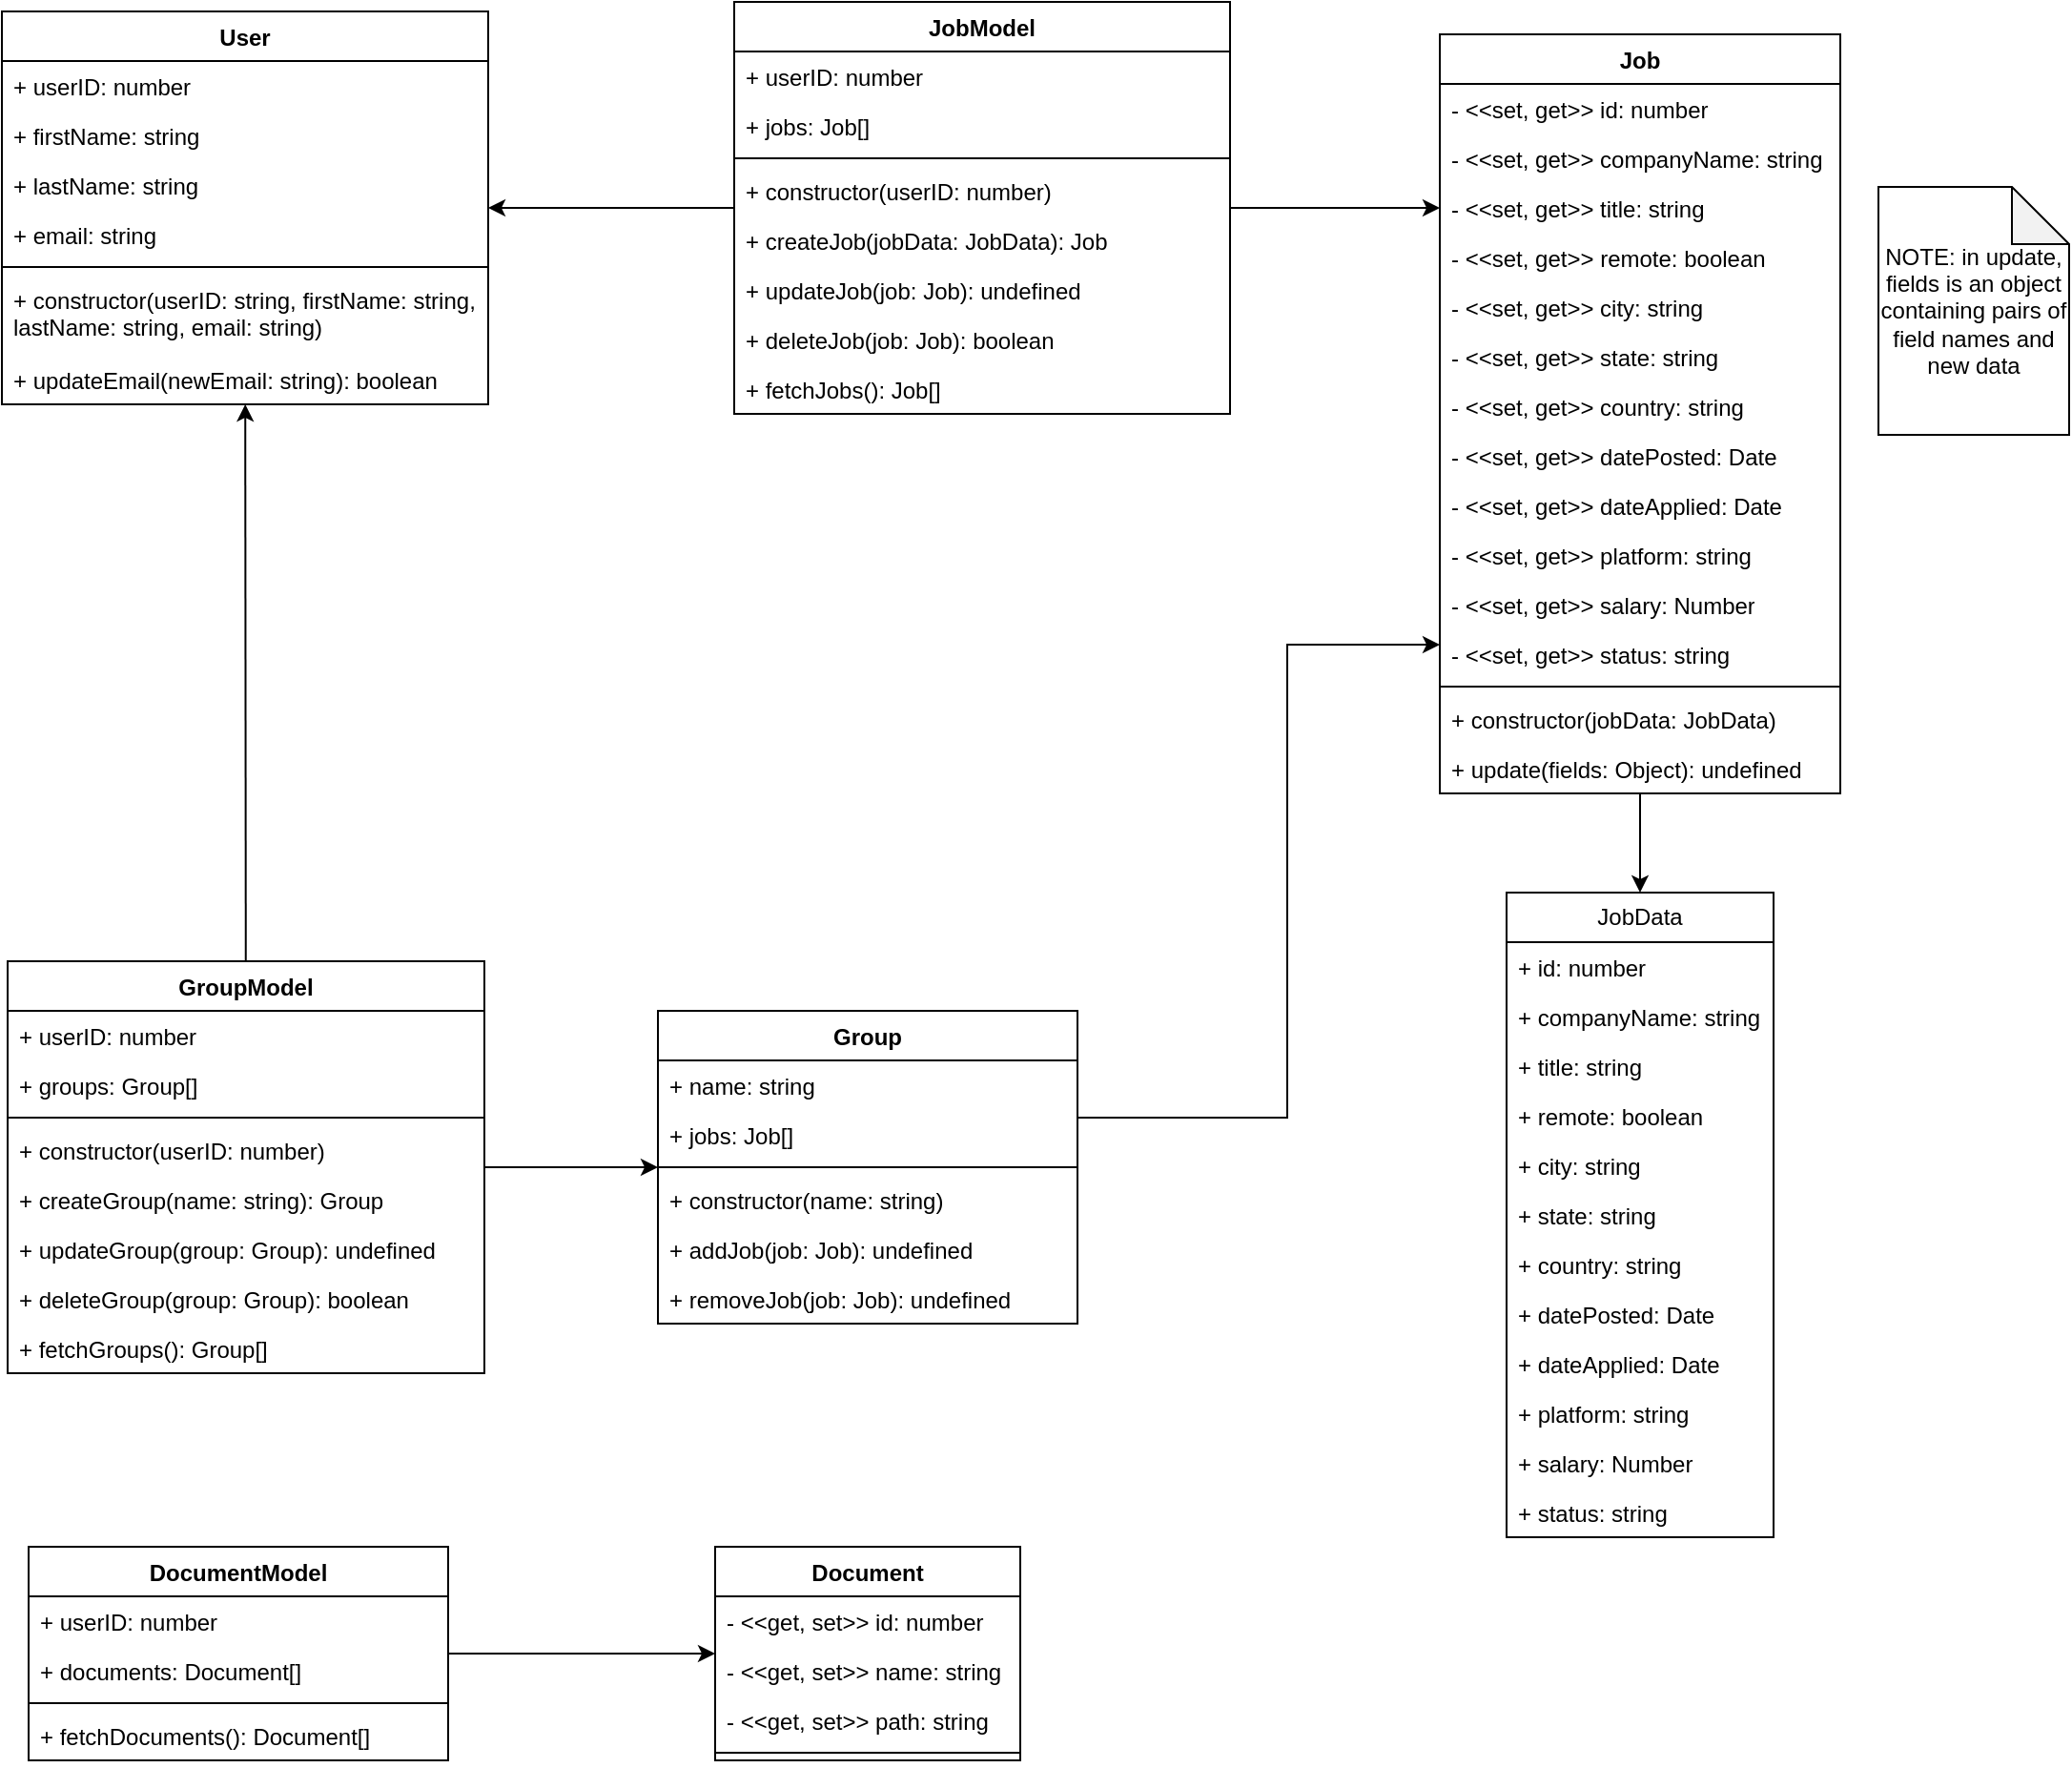 <mxfile version="26.0.11">
  <diagram id="C5RBs43oDa-KdzZeNtuy" name="Data-Model">
    <mxGraphModel grid="1" page="1" gridSize="10" guides="1" tooltips="1" connect="1" arrows="1" fold="1" pageScale="1" pageWidth="827" pageHeight="1169" math="0" shadow="0">
      <root>
        <mxCell id="WIyWlLk6GJQsqaUBKTNV-0" />
        <mxCell id="WIyWlLk6GJQsqaUBKTNV-1" parent="WIyWlLk6GJQsqaUBKTNV-0" />
        <mxCell id="EJF_lOGmCDxaLp--jtPH-0" value="Group" style="swimlane;fontStyle=1;align=center;verticalAlign=top;childLayout=stackLayout;horizontal=1;startSize=26;horizontalStack=0;resizeParent=1;resizeParentMax=0;resizeLast=0;collapsible=1;marginBottom=0;whiteSpace=wrap;html=1;" vertex="1" parent="WIyWlLk6GJQsqaUBKTNV-1">
          <mxGeometry x="644" y="653" width="220" height="164" as="geometry" />
        </mxCell>
        <mxCell id="EJF_lOGmCDxaLp--jtPH-1" value="+ name: string" style="text;strokeColor=none;fillColor=none;align=left;verticalAlign=top;spacingLeft=4;spacingRight=4;overflow=hidden;rotatable=0;points=[[0,0.5],[1,0.5]];portConstraint=eastwest;whiteSpace=wrap;html=1;" vertex="1" parent="EJF_lOGmCDxaLp--jtPH-0">
          <mxGeometry y="26" width="220" height="26" as="geometry" />
        </mxCell>
        <mxCell id="EJF_lOGmCDxaLp--jtPH-40" value="+ jobs: Job[]" style="text;strokeColor=none;fillColor=none;align=left;verticalAlign=top;spacingLeft=4;spacingRight=4;overflow=hidden;rotatable=0;points=[[0,0.5],[1,0.5]];portConstraint=eastwest;whiteSpace=wrap;html=1;" vertex="1" parent="EJF_lOGmCDxaLp--jtPH-0">
          <mxGeometry y="52" width="220" height="26" as="geometry" />
        </mxCell>
        <mxCell id="EJF_lOGmCDxaLp--jtPH-2" value="" style="line;strokeWidth=1;fillColor=none;align=left;verticalAlign=middle;spacingTop=-1;spacingLeft=3;spacingRight=3;rotatable=0;labelPosition=right;points=[];portConstraint=eastwest;strokeColor=inherit;" vertex="1" parent="EJF_lOGmCDxaLp--jtPH-0">
          <mxGeometry y="78" width="220" height="8" as="geometry" />
        </mxCell>
        <mxCell id="EJF_lOGmCDxaLp--jtPH-3" value="+ constructor(name: string)" style="text;strokeColor=none;fillColor=none;align=left;verticalAlign=top;spacingLeft=4;spacingRight=4;overflow=hidden;rotatable=0;points=[[0,0.5],[1,0.5]];portConstraint=eastwest;whiteSpace=wrap;html=1;" vertex="1" parent="EJF_lOGmCDxaLp--jtPH-0">
          <mxGeometry y="86" width="220" height="26" as="geometry" />
        </mxCell>
        <mxCell id="EJF_lOGmCDxaLp--jtPH-75" value="+ addJob(job: Job): undefined" style="text;strokeColor=none;fillColor=none;align=left;verticalAlign=top;spacingLeft=4;spacingRight=4;overflow=hidden;rotatable=0;points=[[0,0.5],[1,0.5]];portConstraint=eastwest;whiteSpace=wrap;html=1;" vertex="1" parent="EJF_lOGmCDxaLp--jtPH-0">
          <mxGeometry y="112" width="220" height="26" as="geometry" />
        </mxCell>
        <mxCell id="EJF_lOGmCDxaLp--jtPH-76" value="+ removeJob(job: Job): undefined" style="text;strokeColor=none;fillColor=none;align=left;verticalAlign=top;spacingLeft=4;spacingRight=4;overflow=hidden;rotatable=0;points=[[0,0.5],[1,0.5]];portConstraint=eastwest;whiteSpace=wrap;html=1;" vertex="1" parent="EJF_lOGmCDxaLp--jtPH-0">
          <mxGeometry y="138" width="220" height="26" as="geometry" />
        </mxCell>
        <mxCell id="EJF_lOGmCDxaLp--jtPH-4" value="Job" style="swimlane;fontStyle=1;align=center;verticalAlign=top;childLayout=stackLayout;horizontal=1;startSize=26;horizontalStack=0;resizeParent=1;resizeParentMax=0;resizeLast=0;collapsible=1;marginBottom=0;whiteSpace=wrap;html=1;" vertex="1" parent="WIyWlLk6GJQsqaUBKTNV-1">
          <mxGeometry x="1054" y="141" width="210" height="398" as="geometry" />
        </mxCell>
        <mxCell id="EJF_lOGmCDxaLp--jtPH-5" value="- &amp;lt;&amp;lt;set, get&amp;gt;&amp;gt; id: number" style="text;strokeColor=none;fillColor=none;align=left;verticalAlign=top;spacingLeft=4;spacingRight=4;overflow=hidden;rotatable=0;points=[[0,0.5],[1,0.5]];portConstraint=eastwest;whiteSpace=wrap;html=1;" vertex="1" parent="EJF_lOGmCDxaLp--jtPH-4">
          <mxGeometry y="26" width="210" height="26" as="geometry" />
        </mxCell>
        <mxCell id="EJF_lOGmCDxaLp--jtPH-10" value="- &amp;lt;&amp;lt;set, get&amp;gt;&amp;gt; companyName: string" style="text;strokeColor=none;fillColor=none;align=left;verticalAlign=top;spacingLeft=4;spacingRight=4;overflow=hidden;rotatable=0;points=[[0,0.5],[1,0.5]];portConstraint=eastwest;whiteSpace=wrap;html=1;" vertex="1" parent="EJF_lOGmCDxaLp--jtPH-4">
          <mxGeometry y="52" width="210" height="26" as="geometry" />
        </mxCell>
        <mxCell id="EJF_lOGmCDxaLp--jtPH-21" value="- &amp;lt;&amp;lt;set, get&amp;gt;&amp;gt;&amp;nbsp;title: string" style="text;strokeColor=none;fillColor=none;align=left;verticalAlign=top;spacingLeft=4;spacingRight=4;overflow=hidden;rotatable=0;points=[[0,0.5],[1,0.5]];portConstraint=eastwest;whiteSpace=wrap;html=1;" vertex="1" parent="EJF_lOGmCDxaLp--jtPH-4">
          <mxGeometry y="78" width="210" height="26" as="geometry" />
        </mxCell>
        <mxCell id="EJF_lOGmCDxaLp--jtPH-11" value="&lt;div&gt;-&amp;nbsp;&lt;span style=&quot;background-color: transparent; color: light-dark(rgb(0, 0, 0), rgb(255, 255, 255));&quot;&gt;&amp;lt;&amp;lt;set, get&amp;gt;&amp;gt;&amp;nbsp;&lt;/span&gt;&lt;span style=&quot;background-color: transparent; color: light-dark(rgb(0, 0, 0), rgb(255, 255, 255));&quot;&gt;remote: boolean&lt;/span&gt;&lt;/div&gt;" style="text;strokeColor=none;fillColor=none;align=left;verticalAlign=top;spacingLeft=4;spacingRight=4;overflow=hidden;rotatable=0;points=[[0,0.5],[1,0.5]];portConstraint=eastwest;whiteSpace=wrap;html=1;" vertex="1" parent="EJF_lOGmCDxaLp--jtPH-4">
          <mxGeometry y="104" width="210" height="26" as="geometry" />
        </mxCell>
        <mxCell id="EJF_lOGmCDxaLp--jtPH-12" value="- &amp;lt;&amp;lt;set, get&amp;gt;&amp;gt; city: string" style="text;strokeColor=none;fillColor=none;align=left;verticalAlign=top;spacingLeft=4;spacingRight=4;overflow=hidden;rotatable=0;points=[[0,0.5],[1,0.5]];portConstraint=eastwest;whiteSpace=wrap;html=1;" vertex="1" parent="EJF_lOGmCDxaLp--jtPH-4">
          <mxGeometry y="130" width="210" height="26" as="geometry" />
        </mxCell>
        <mxCell id="EJF_lOGmCDxaLp--jtPH-14" value="- &amp;lt;&amp;lt;set, get&amp;gt;&amp;gt; state: string" style="text;strokeColor=none;fillColor=none;align=left;verticalAlign=top;spacingLeft=4;spacingRight=4;overflow=hidden;rotatable=0;points=[[0,0.5],[1,0.5]];portConstraint=eastwest;whiteSpace=wrap;html=1;" vertex="1" parent="EJF_lOGmCDxaLp--jtPH-4">
          <mxGeometry y="156" width="210" height="26" as="geometry" />
        </mxCell>
        <mxCell id="EJF_lOGmCDxaLp--jtPH-15" value="- &amp;lt;&amp;lt;set, get&amp;gt;&amp;gt; country: string" style="text;strokeColor=none;fillColor=none;align=left;verticalAlign=top;spacingLeft=4;spacingRight=4;overflow=hidden;rotatable=0;points=[[0,0.5],[1,0.5]];portConstraint=eastwest;whiteSpace=wrap;html=1;" vertex="1" parent="EJF_lOGmCDxaLp--jtPH-4">
          <mxGeometry y="182" width="210" height="26" as="geometry" />
        </mxCell>
        <mxCell id="EJF_lOGmCDxaLp--jtPH-17" value="- &amp;lt;&amp;lt;set, get&amp;gt;&amp;gt; datePosted: Date" style="text;strokeColor=none;fillColor=none;align=left;verticalAlign=top;spacingLeft=4;spacingRight=4;overflow=hidden;rotatable=0;points=[[0,0.5],[1,0.5]];portConstraint=eastwest;whiteSpace=wrap;html=1;" vertex="1" parent="EJF_lOGmCDxaLp--jtPH-4">
          <mxGeometry y="208" width="210" height="26" as="geometry" />
        </mxCell>
        <mxCell id="EJF_lOGmCDxaLp--jtPH-18" value="- &amp;lt;&amp;lt;set, get&amp;gt;&amp;gt; dateApplied: Date" style="text;strokeColor=none;fillColor=none;align=left;verticalAlign=top;spacingLeft=4;spacingRight=4;overflow=hidden;rotatable=0;points=[[0,0.5],[1,0.5]];portConstraint=eastwest;whiteSpace=wrap;html=1;" vertex="1" parent="EJF_lOGmCDxaLp--jtPH-4">
          <mxGeometry y="234" width="210" height="26" as="geometry" />
        </mxCell>
        <mxCell id="EJF_lOGmCDxaLp--jtPH-19" value="- &amp;lt;&amp;lt;set, get&amp;gt;&amp;gt; platform: string" style="text;strokeColor=none;fillColor=none;align=left;verticalAlign=top;spacingLeft=4;spacingRight=4;overflow=hidden;rotatable=0;points=[[0,0.5],[1,0.5]];portConstraint=eastwest;whiteSpace=wrap;html=1;" vertex="1" parent="EJF_lOGmCDxaLp--jtPH-4">
          <mxGeometry y="260" width="210" height="26" as="geometry" />
        </mxCell>
        <mxCell id="EJF_lOGmCDxaLp--jtPH-20" value="- &amp;lt;&amp;lt;set, get&amp;gt;&amp;gt; salary: Number" style="text;strokeColor=none;fillColor=none;align=left;verticalAlign=top;spacingLeft=4;spacingRight=4;overflow=hidden;rotatable=0;points=[[0,0.5],[1,0.5]];portConstraint=eastwest;whiteSpace=wrap;html=1;" vertex="1" parent="EJF_lOGmCDxaLp--jtPH-4">
          <mxGeometry y="286" width="210" height="26" as="geometry" />
        </mxCell>
        <mxCell id="EJF_lOGmCDxaLp--jtPH-22" value="- &amp;lt;&amp;lt;set, get&amp;gt;&amp;gt; status: string" style="text;strokeColor=none;fillColor=none;align=left;verticalAlign=top;spacingLeft=4;spacingRight=4;overflow=hidden;rotatable=0;points=[[0,0.5],[1,0.5]];portConstraint=eastwest;whiteSpace=wrap;html=1;" vertex="1" parent="EJF_lOGmCDxaLp--jtPH-4">
          <mxGeometry y="312" width="210" height="26" as="geometry" />
        </mxCell>
        <mxCell id="EJF_lOGmCDxaLp--jtPH-6" value="" style="line;strokeWidth=1;fillColor=none;align=left;verticalAlign=middle;spacingTop=-1;spacingLeft=3;spacingRight=3;rotatable=0;labelPosition=right;points=[];portConstraint=eastwest;strokeColor=inherit;" vertex="1" parent="EJF_lOGmCDxaLp--jtPH-4">
          <mxGeometry y="338" width="210" height="8" as="geometry" />
        </mxCell>
        <mxCell id="EJF_lOGmCDxaLp--jtPH-7" value="+ constructor(jobData: JobData)" style="text;strokeColor=none;fillColor=none;align=left;verticalAlign=top;spacingLeft=4;spacingRight=4;overflow=hidden;rotatable=0;points=[[0,0.5],[1,0.5]];portConstraint=eastwest;whiteSpace=wrap;html=1;" vertex="1" parent="EJF_lOGmCDxaLp--jtPH-4">
          <mxGeometry y="346" width="210" height="26" as="geometry" />
        </mxCell>
        <mxCell id="EJF_lOGmCDxaLp--jtPH-48" value="+ update(fields: Object): undefined" style="text;strokeColor=none;fillColor=none;align=left;verticalAlign=top;spacingLeft=4;spacingRight=4;overflow=hidden;rotatable=0;points=[[0,0.5],[1,0.5]];portConstraint=eastwest;whiteSpace=wrap;html=1;" vertex="1" parent="EJF_lOGmCDxaLp--jtPH-4">
          <mxGeometry y="372" width="210" height="26" as="geometry" />
        </mxCell>
        <mxCell id="EJF_lOGmCDxaLp--jtPH-24" value="JobData" style="swimlane;fontStyle=0;childLayout=stackLayout;horizontal=1;startSize=26;fillColor=none;horizontalStack=0;resizeParent=1;resizeParentMax=0;resizeLast=0;collapsible=1;marginBottom=0;whiteSpace=wrap;html=1;" vertex="1" parent="WIyWlLk6GJQsqaUBKTNV-1">
          <mxGeometry x="1089" y="591" width="140" height="338" as="geometry" />
        </mxCell>
        <mxCell id="EJF_lOGmCDxaLp--jtPH-26" value="+ id: number" style="text;strokeColor=none;fillColor=none;align=left;verticalAlign=top;spacingLeft=4;spacingRight=4;overflow=hidden;rotatable=0;points=[[0,0.5],[1,0.5]];portConstraint=eastwest;whiteSpace=wrap;html=1;" vertex="1" parent="EJF_lOGmCDxaLp--jtPH-24">
          <mxGeometry y="26" width="140" height="26" as="geometry" />
        </mxCell>
        <mxCell id="EJF_lOGmCDxaLp--jtPH-27" value="+ companyName: string" style="text;strokeColor=none;fillColor=none;align=left;verticalAlign=top;spacingLeft=4;spacingRight=4;overflow=hidden;rotatable=0;points=[[0,0.5],[1,0.5]];portConstraint=eastwest;whiteSpace=wrap;html=1;" vertex="1" parent="EJF_lOGmCDxaLp--jtPH-24">
          <mxGeometry y="52" width="140" height="26" as="geometry" />
        </mxCell>
        <mxCell id="EJF_lOGmCDxaLp--jtPH-28" value="+ title: string" style="text;strokeColor=none;fillColor=none;align=left;verticalAlign=top;spacingLeft=4;spacingRight=4;overflow=hidden;rotatable=0;points=[[0,0.5],[1,0.5]];portConstraint=eastwest;whiteSpace=wrap;html=1;" vertex="1" parent="EJF_lOGmCDxaLp--jtPH-24">
          <mxGeometry y="78" width="140" height="26" as="geometry" />
        </mxCell>
        <mxCell id="EJF_lOGmCDxaLp--jtPH-29" value="+ remote: boolean" style="text;strokeColor=none;fillColor=none;align=left;verticalAlign=top;spacingLeft=4;spacingRight=4;overflow=hidden;rotatable=0;points=[[0,0.5],[1,0.5]];portConstraint=eastwest;whiteSpace=wrap;html=1;" vertex="1" parent="EJF_lOGmCDxaLp--jtPH-24">
          <mxGeometry y="104" width="140" height="26" as="geometry" />
        </mxCell>
        <mxCell id="EJF_lOGmCDxaLp--jtPH-30" value="+ city: string" style="text;strokeColor=none;fillColor=none;align=left;verticalAlign=top;spacingLeft=4;spacingRight=4;overflow=hidden;rotatable=0;points=[[0,0.5],[1,0.5]];portConstraint=eastwest;whiteSpace=wrap;html=1;" vertex="1" parent="EJF_lOGmCDxaLp--jtPH-24">
          <mxGeometry y="130" width="140" height="26" as="geometry" />
        </mxCell>
        <mxCell id="EJF_lOGmCDxaLp--jtPH-31" value="+ state: string" style="text;strokeColor=none;fillColor=none;align=left;verticalAlign=top;spacingLeft=4;spacingRight=4;overflow=hidden;rotatable=0;points=[[0,0.5],[1,0.5]];portConstraint=eastwest;whiteSpace=wrap;html=1;" vertex="1" parent="EJF_lOGmCDxaLp--jtPH-24">
          <mxGeometry y="156" width="140" height="26" as="geometry" />
        </mxCell>
        <mxCell id="EJF_lOGmCDxaLp--jtPH-32" value="+ country: string" style="text;strokeColor=none;fillColor=none;align=left;verticalAlign=top;spacingLeft=4;spacingRight=4;overflow=hidden;rotatable=0;points=[[0,0.5],[1,0.5]];portConstraint=eastwest;whiteSpace=wrap;html=1;" vertex="1" parent="EJF_lOGmCDxaLp--jtPH-24">
          <mxGeometry y="182" width="140" height="26" as="geometry" />
        </mxCell>
        <mxCell id="EJF_lOGmCDxaLp--jtPH-33" value="+ datePosted: Date" style="text;strokeColor=none;fillColor=none;align=left;verticalAlign=top;spacingLeft=4;spacingRight=4;overflow=hidden;rotatable=0;points=[[0,0.5],[1,0.5]];portConstraint=eastwest;whiteSpace=wrap;html=1;" vertex="1" parent="EJF_lOGmCDxaLp--jtPH-24">
          <mxGeometry y="208" width="140" height="26" as="geometry" />
        </mxCell>
        <mxCell id="EJF_lOGmCDxaLp--jtPH-34" value="+ dateApplied: Date" style="text;strokeColor=none;fillColor=none;align=left;verticalAlign=top;spacingLeft=4;spacingRight=4;overflow=hidden;rotatable=0;points=[[0,0.5],[1,0.5]];portConstraint=eastwest;whiteSpace=wrap;html=1;" vertex="1" parent="EJF_lOGmCDxaLp--jtPH-24">
          <mxGeometry y="234" width="140" height="26" as="geometry" />
        </mxCell>
        <mxCell id="EJF_lOGmCDxaLp--jtPH-35" value="+ platform: string" style="text;strokeColor=none;fillColor=none;align=left;verticalAlign=top;spacingLeft=4;spacingRight=4;overflow=hidden;rotatable=0;points=[[0,0.5],[1,0.5]];portConstraint=eastwest;whiteSpace=wrap;html=1;" vertex="1" parent="EJF_lOGmCDxaLp--jtPH-24">
          <mxGeometry y="260" width="140" height="26" as="geometry" />
        </mxCell>
        <mxCell id="EJF_lOGmCDxaLp--jtPH-36" value="+ salary: Number" style="text;strokeColor=none;fillColor=none;align=left;verticalAlign=top;spacingLeft=4;spacingRight=4;overflow=hidden;rotatable=0;points=[[0,0.5],[1,0.5]];portConstraint=eastwest;whiteSpace=wrap;html=1;" vertex="1" parent="EJF_lOGmCDxaLp--jtPH-24">
          <mxGeometry y="286" width="140" height="26" as="geometry" />
        </mxCell>
        <mxCell id="EJF_lOGmCDxaLp--jtPH-37" value="+ status: string" style="text;strokeColor=none;fillColor=none;align=left;verticalAlign=top;spacingLeft=4;spacingRight=4;overflow=hidden;rotatable=0;points=[[0,0.5],[1,0.5]];portConstraint=eastwest;whiteSpace=wrap;html=1;" vertex="1" parent="EJF_lOGmCDxaLp--jtPH-24">
          <mxGeometry y="312" width="140" height="26" as="geometry" />
        </mxCell>
        <mxCell id="EJF_lOGmCDxaLp--jtPH-39" value="" style="endArrow=classic;html=1;rounded=0;" edge="1" parent="WIyWlLk6GJQsqaUBKTNV-1" source="EJF_lOGmCDxaLp--jtPH-4" target="EJF_lOGmCDxaLp--jtPH-24">
          <mxGeometry width="50" height="50" relative="1" as="geometry">
            <mxPoint x="1004" y="431" as="sourcePoint" />
            <mxPoint x="1054" y="381" as="targetPoint" />
          </mxGeometry>
        </mxCell>
        <mxCell id="EJF_lOGmCDxaLp--jtPH-42" value="JobModel" style="swimlane;fontStyle=1;align=center;verticalAlign=top;childLayout=stackLayout;horizontal=1;startSize=26;horizontalStack=0;resizeParent=1;resizeParentMax=0;resizeLast=0;collapsible=1;marginBottom=0;whiteSpace=wrap;html=1;" vertex="1" parent="WIyWlLk6GJQsqaUBKTNV-1">
          <mxGeometry x="684" y="124" width="260" height="216" as="geometry" />
        </mxCell>
        <mxCell id="EJF_lOGmCDxaLp--jtPH-56" value="+ userID: number" style="text;strokeColor=none;fillColor=none;align=left;verticalAlign=top;spacingLeft=4;spacingRight=4;overflow=hidden;rotatable=0;points=[[0,0.5],[1,0.5]];portConstraint=eastwest;whiteSpace=wrap;html=1;" vertex="1" parent="EJF_lOGmCDxaLp--jtPH-42">
          <mxGeometry y="26" width="260" height="26" as="geometry" />
        </mxCell>
        <mxCell id="EJF_lOGmCDxaLp--jtPH-43" value="+ jobs: Job[]" style="text;strokeColor=none;fillColor=none;align=left;verticalAlign=top;spacingLeft=4;spacingRight=4;overflow=hidden;rotatable=0;points=[[0,0.5],[1,0.5]];portConstraint=eastwest;whiteSpace=wrap;html=1;" vertex="1" parent="EJF_lOGmCDxaLp--jtPH-42">
          <mxGeometry y="52" width="260" height="26" as="geometry" />
        </mxCell>
        <mxCell id="EJF_lOGmCDxaLp--jtPH-44" value="" style="line;strokeWidth=1;fillColor=none;align=left;verticalAlign=middle;spacingTop=-1;spacingLeft=3;spacingRight=3;rotatable=0;labelPosition=right;points=[];portConstraint=eastwest;strokeColor=inherit;" vertex="1" parent="EJF_lOGmCDxaLp--jtPH-42">
          <mxGeometry y="78" width="260" height="8" as="geometry" />
        </mxCell>
        <mxCell id="EJF_lOGmCDxaLp--jtPH-57" value="+ constructor(userID: number)" style="text;strokeColor=none;fillColor=none;align=left;verticalAlign=top;spacingLeft=4;spacingRight=4;overflow=hidden;rotatable=0;points=[[0,0.5],[1,0.5]];portConstraint=eastwest;whiteSpace=wrap;html=1;" vertex="1" parent="EJF_lOGmCDxaLp--jtPH-42">
          <mxGeometry y="86" width="260" height="26" as="geometry" />
        </mxCell>
        <mxCell id="EJF_lOGmCDxaLp--jtPH-45" value="+ createJob(jobData: JobData): Job" style="text;strokeColor=none;fillColor=none;align=left;verticalAlign=top;spacingLeft=4;spacingRight=4;overflow=hidden;rotatable=0;points=[[0,0.5],[1,0.5]];portConstraint=eastwest;whiteSpace=wrap;html=1;" vertex="1" parent="EJF_lOGmCDxaLp--jtPH-42">
          <mxGeometry y="112" width="260" height="26" as="geometry" />
        </mxCell>
        <mxCell id="EJF_lOGmCDxaLp--jtPH-47" value="+ updateJob(job: Job): undefined" style="text;strokeColor=none;fillColor=none;align=left;verticalAlign=top;spacingLeft=4;spacingRight=4;overflow=hidden;rotatable=0;points=[[0,0.5],[1,0.5]];portConstraint=eastwest;whiteSpace=wrap;html=1;" vertex="1" parent="EJF_lOGmCDxaLp--jtPH-42">
          <mxGeometry y="138" width="260" height="26" as="geometry" />
        </mxCell>
        <mxCell id="EJF_lOGmCDxaLp--jtPH-51" value="+ deleteJob(job: Job): boolean" style="text;strokeColor=none;fillColor=none;align=left;verticalAlign=top;spacingLeft=4;spacingRight=4;overflow=hidden;rotatable=0;points=[[0,0.5],[1,0.5]];portConstraint=eastwest;whiteSpace=wrap;html=1;" vertex="1" parent="EJF_lOGmCDxaLp--jtPH-42">
          <mxGeometry y="164" width="260" height="26" as="geometry" />
        </mxCell>
        <mxCell id="EJF_lOGmCDxaLp--jtPH-46" value="+ fetchJobs(): Job[]" style="text;strokeColor=none;fillColor=none;align=left;verticalAlign=top;spacingLeft=4;spacingRight=4;overflow=hidden;rotatable=0;points=[[0,0.5],[1,0.5]];portConstraint=eastwest;whiteSpace=wrap;html=1;" vertex="1" parent="EJF_lOGmCDxaLp--jtPH-42">
          <mxGeometry y="190" width="260" height="26" as="geometry" />
        </mxCell>
        <mxCell id="EJF_lOGmCDxaLp--jtPH-49" value="NOTE: in update, fields is an object containing pairs of field names and new data" style="shape=note;whiteSpace=wrap;html=1;backgroundOutline=1;darkOpacity=0.05;" vertex="1" parent="WIyWlLk6GJQsqaUBKTNV-1">
          <mxGeometry x="1284" y="221" width="100" height="130" as="geometry" />
        </mxCell>
        <mxCell id="EJF_lOGmCDxaLp--jtPH-52" value="GroupModel" style="swimlane;fontStyle=1;align=center;verticalAlign=top;childLayout=stackLayout;horizontal=1;startSize=26;horizontalStack=0;resizeParent=1;resizeParentMax=0;resizeLast=0;collapsible=1;marginBottom=0;whiteSpace=wrap;html=1;" vertex="1" parent="WIyWlLk6GJQsqaUBKTNV-1">
          <mxGeometry x="303" y="627" width="250" height="216" as="geometry" />
        </mxCell>
        <mxCell id="EJF_lOGmCDxaLp--jtPH-60" value="+ userID: number" style="text;strokeColor=none;fillColor=none;align=left;verticalAlign=top;spacingLeft=4;spacingRight=4;overflow=hidden;rotatable=0;points=[[0,0.5],[1,0.5]];portConstraint=eastwest;whiteSpace=wrap;html=1;" vertex="1" parent="EJF_lOGmCDxaLp--jtPH-52">
          <mxGeometry y="26" width="250" height="26" as="geometry" />
        </mxCell>
        <mxCell id="EJF_lOGmCDxaLp--jtPH-53" value="+ groups: Group[]" style="text;strokeColor=none;fillColor=none;align=left;verticalAlign=top;spacingLeft=4;spacingRight=4;overflow=hidden;rotatable=0;points=[[0,0.5],[1,0.5]];portConstraint=eastwest;whiteSpace=wrap;html=1;" vertex="1" parent="EJF_lOGmCDxaLp--jtPH-52">
          <mxGeometry y="52" width="250" height="26" as="geometry" />
        </mxCell>
        <mxCell id="EJF_lOGmCDxaLp--jtPH-54" value="" style="line;strokeWidth=1;fillColor=none;align=left;verticalAlign=middle;spacingTop=-1;spacingLeft=3;spacingRight=3;rotatable=0;labelPosition=right;points=[];portConstraint=eastwest;strokeColor=inherit;" vertex="1" parent="EJF_lOGmCDxaLp--jtPH-52">
          <mxGeometry y="78" width="250" height="8" as="geometry" />
        </mxCell>
        <mxCell id="EJF_lOGmCDxaLp--jtPH-55" value="+ constructor(userID: number)" style="text;strokeColor=none;fillColor=none;align=left;verticalAlign=top;spacingLeft=4;spacingRight=4;overflow=hidden;rotatable=0;points=[[0,0.5],[1,0.5]];portConstraint=eastwest;whiteSpace=wrap;html=1;" vertex="1" parent="EJF_lOGmCDxaLp--jtPH-52">
          <mxGeometry y="86" width="250" height="26" as="geometry" />
        </mxCell>
        <mxCell id="EJF_lOGmCDxaLp--jtPH-61" value="+ createGroup(name: string): Group" style="text;strokeColor=none;fillColor=none;align=left;verticalAlign=top;spacingLeft=4;spacingRight=4;overflow=hidden;rotatable=0;points=[[0,0.5],[1,0.5]];portConstraint=eastwest;whiteSpace=wrap;html=1;" vertex="1" parent="EJF_lOGmCDxaLp--jtPH-52">
          <mxGeometry y="112" width="250" height="26" as="geometry" />
        </mxCell>
        <mxCell id="EJF_lOGmCDxaLp--jtPH-62" value="+ updateGroup(group: Group): undefined" style="text;strokeColor=none;fillColor=none;align=left;verticalAlign=top;spacingLeft=4;spacingRight=4;overflow=hidden;rotatable=0;points=[[0,0.5],[1,0.5]];portConstraint=eastwest;whiteSpace=wrap;html=1;" vertex="1" parent="EJF_lOGmCDxaLp--jtPH-52">
          <mxGeometry y="138" width="250" height="26" as="geometry" />
        </mxCell>
        <mxCell id="EJF_lOGmCDxaLp--jtPH-63" value="+ deleteGroup(group: Group): boolean" style="text;strokeColor=none;fillColor=none;align=left;verticalAlign=top;spacingLeft=4;spacingRight=4;overflow=hidden;rotatable=0;points=[[0,0.5],[1,0.5]];portConstraint=eastwest;whiteSpace=wrap;html=1;" vertex="1" parent="EJF_lOGmCDxaLp--jtPH-52">
          <mxGeometry y="164" width="250" height="26" as="geometry" />
        </mxCell>
        <mxCell id="EJF_lOGmCDxaLp--jtPH-64" value="+ fetchGroups(): Group[]" style="text;strokeColor=none;fillColor=none;align=left;verticalAlign=top;spacingLeft=4;spacingRight=4;overflow=hidden;rotatable=0;points=[[0,0.5],[1,0.5]];portConstraint=eastwest;whiteSpace=wrap;html=1;" vertex="1" parent="EJF_lOGmCDxaLp--jtPH-52">
          <mxGeometry y="190" width="250" height="26" as="geometry" />
        </mxCell>
        <mxCell id="EJF_lOGmCDxaLp--jtPH-58" value="" style="endArrow=classic;html=1;rounded=0;entryX=0;entryY=0.5;entryDx=0;entryDy=0;" edge="1" parent="WIyWlLk6GJQsqaUBKTNV-1" source="EJF_lOGmCDxaLp--jtPH-42" target="EJF_lOGmCDxaLp--jtPH-21">
          <mxGeometry width="50" height="50" relative="1" as="geometry">
            <mxPoint x="1004" y="581" as="sourcePoint" />
            <mxPoint x="1054" y="531" as="targetPoint" />
          </mxGeometry>
        </mxCell>
        <mxCell id="EJF_lOGmCDxaLp--jtPH-65" value="" style="endArrow=classic;html=1;rounded=0;" edge="1" parent="WIyWlLk6GJQsqaUBKTNV-1" source="EJF_lOGmCDxaLp--jtPH-52" target="EJF_lOGmCDxaLp--jtPH-0">
          <mxGeometry width="50" height="50" relative="1" as="geometry">
            <mxPoint x="1004" y="581" as="sourcePoint" />
            <mxPoint x="1054" y="531" as="targetPoint" />
          </mxGeometry>
        </mxCell>
        <mxCell id="EJF_lOGmCDxaLp--jtPH-66" value="" style="endArrow=classic;html=1;rounded=0;edgeStyle=orthogonalEdgeStyle;" edge="1" parent="WIyWlLk6GJQsqaUBKTNV-1" source="EJF_lOGmCDxaLp--jtPH-0" target="EJF_lOGmCDxaLp--jtPH-4">
          <mxGeometry width="50" height="50" relative="1" as="geometry">
            <mxPoint x="1004" y="581" as="sourcePoint" />
            <mxPoint x="1054" y="531" as="targetPoint" />
            <Array as="points">
              <mxPoint x="974" y="709" />
              <mxPoint x="974" y="461" />
            </Array>
          </mxGeometry>
        </mxCell>
        <mxCell id="EJF_lOGmCDxaLp--jtPH-67" value="User" style="swimlane;fontStyle=1;align=center;verticalAlign=top;childLayout=stackLayout;horizontal=1;startSize=26;horizontalStack=0;resizeParent=1;resizeParentMax=0;resizeLast=0;collapsible=1;marginBottom=0;whiteSpace=wrap;html=1;" vertex="1" parent="WIyWlLk6GJQsqaUBKTNV-1">
          <mxGeometry x="300" y="129" width="255" height="206" as="geometry" />
        </mxCell>
        <mxCell id="EJF_lOGmCDxaLp--jtPH-68" value="+ userID: number" style="text;strokeColor=none;fillColor=none;align=left;verticalAlign=top;spacingLeft=4;spacingRight=4;overflow=hidden;rotatable=0;points=[[0,0.5],[1,0.5]];portConstraint=eastwest;whiteSpace=wrap;html=1;" vertex="1" parent="EJF_lOGmCDxaLp--jtPH-67">
          <mxGeometry y="26" width="255" height="26" as="geometry" />
        </mxCell>
        <mxCell id="EJF_lOGmCDxaLp--jtPH-71" value="+ firstName: string" style="text;strokeColor=none;fillColor=none;align=left;verticalAlign=top;spacingLeft=4;spacingRight=4;overflow=hidden;rotatable=0;points=[[0,0.5],[1,0.5]];portConstraint=eastwest;whiteSpace=wrap;html=1;" vertex="1" parent="EJF_lOGmCDxaLp--jtPH-67">
          <mxGeometry y="52" width="255" height="26" as="geometry" />
        </mxCell>
        <mxCell id="EJF_lOGmCDxaLp--jtPH-72" value="+ lastName: string" style="text;strokeColor=none;fillColor=none;align=left;verticalAlign=top;spacingLeft=4;spacingRight=4;overflow=hidden;rotatable=0;points=[[0,0.5],[1,0.5]];portConstraint=eastwest;whiteSpace=wrap;html=1;" vertex="1" parent="EJF_lOGmCDxaLp--jtPH-67">
          <mxGeometry y="78" width="255" height="26" as="geometry" />
        </mxCell>
        <mxCell id="EJF_lOGmCDxaLp--jtPH-73" value="+ email: string" style="text;strokeColor=none;fillColor=none;align=left;verticalAlign=top;spacingLeft=4;spacingRight=4;overflow=hidden;rotatable=0;points=[[0,0.5],[1,0.5]];portConstraint=eastwest;whiteSpace=wrap;html=1;" vertex="1" parent="EJF_lOGmCDxaLp--jtPH-67">
          <mxGeometry y="104" width="255" height="26" as="geometry" />
        </mxCell>
        <mxCell id="EJF_lOGmCDxaLp--jtPH-69" value="" style="line;strokeWidth=1;fillColor=none;align=left;verticalAlign=middle;spacingTop=-1;spacingLeft=3;spacingRight=3;rotatable=0;labelPosition=right;points=[];portConstraint=eastwest;strokeColor=inherit;" vertex="1" parent="EJF_lOGmCDxaLp--jtPH-67">
          <mxGeometry y="130" width="255" height="8" as="geometry" />
        </mxCell>
        <mxCell id="EJF_lOGmCDxaLp--jtPH-74" value="+ constructor(userID: string, firstName: string, lastName: string, email: string)" style="text;strokeColor=none;fillColor=none;align=left;verticalAlign=top;spacingLeft=4;spacingRight=4;overflow=hidden;rotatable=0;points=[[0,0.5],[1,0.5]];portConstraint=eastwest;whiteSpace=wrap;html=1;" vertex="1" parent="EJF_lOGmCDxaLp--jtPH-67">
          <mxGeometry y="138" width="255" height="42" as="geometry" />
        </mxCell>
        <mxCell id="EJF_lOGmCDxaLp--jtPH-70" value="+ updateEmail(newEmail: string): boolean" style="text;strokeColor=none;fillColor=none;align=left;verticalAlign=top;spacingLeft=4;spacingRight=4;overflow=hidden;rotatable=0;points=[[0,0.5],[1,0.5]];portConstraint=eastwest;whiteSpace=wrap;html=1;" vertex="1" parent="EJF_lOGmCDxaLp--jtPH-67">
          <mxGeometry y="180" width="255" height="26" as="geometry" />
        </mxCell>
        <mxCell id="EJF_lOGmCDxaLp--jtPH-77" value="" style="endArrow=classic;html=1;rounded=0;" edge="1" parent="WIyWlLk6GJQsqaUBKTNV-1" source="EJF_lOGmCDxaLp--jtPH-42" target="EJF_lOGmCDxaLp--jtPH-67">
          <mxGeometry width="50" height="50" relative="1" as="geometry">
            <mxPoint x="1004" y="681" as="sourcePoint" />
            <mxPoint x="1054" y="631" as="targetPoint" />
          </mxGeometry>
        </mxCell>
        <mxCell id="EJF_lOGmCDxaLp--jtPH-78" value="" style="endArrow=classic;html=1;rounded=0;" edge="1" parent="WIyWlLk6GJQsqaUBKTNV-1" source="EJF_lOGmCDxaLp--jtPH-52" target="EJF_lOGmCDxaLp--jtPH-67">
          <mxGeometry width="50" height="50" relative="1" as="geometry">
            <mxPoint x="1004" y="681" as="sourcePoint" />
            <mxPoint x="1054" y="631" as="targetPoint" />
          </mxGeometry>
        </mxCell>
        <mxCell id="DCMU8wrBlmX2Taw1jv4J-0" value="Document" style="swimlane;fontStyle=1;align=center;verticalAlign=top;childLayout=stackLayout;horizontal=1;startSize=26;horizontalStack=0;resizeParent=1;resizeParentMax=0;resizeLast=0;collapsible=1;marginBottom=0;whiteSpace=wrap;html=1;" vertex="1" parent="WIyWlLk6GJQsqaUBKTNV-1">
          <mxGeometry x="674" y="934" width="160" height="112" as="geometry" />
        </mxCell>
        <mxCell id="DCMU8wrBlmX2Taw1jv4J-5" value="- &amp;lt;&amp;lt;get, set&amp;gt;&amp;gt; id: number" style="text;strokeColor=none;fillColor=none;align=left;verticalAlign=top;spacingLeft=4;spacingRight=4;overflow=hidden;rotatable=0;points=[[0,0.5],[1,0.5]];portConstraint=eastwest;whiteSpace=wrap;html=1;" vertex="1" parent="DCMU8wrBlmX2Taw1jv4J-0">
          <mxGeometry y="26" width="160" height="26" as="geometry" />
        </mxCell>
        <mxCell id="DCMU8wrBlmX2Taw1jv4J-1" value="- &amp;lt;&amp;lt;get, set&amp;gt;&amp;gt; name: string" style="text;strokeColor=none;fillColor=none;align=left;verticalAlign=top;spacingLeft=4;spacingRight=4;overflow=hidden;rotatable=0;points=[[0,0.5],[1,0.5]];portConstraint=eastwest;whiteSpace=wrap;html=1;" vertex="1" parent="DCMU8wrBlmX2Taw1jv4J-0">
          <mxGeometry y="52" width="160" height="26" as="geometry" />
        </mxCell>
        <mxCell id="DCMU8wrBlmX2Taw1jv4J-4" value="- &amp;lt;&amp;lt;get, set&amp;gt;&amp;gt; path: string" style="text;strokeColor=none;fillColor=none;align=left;verticalAlign=top;spacingLeft=4;spacingRight=4;overflow=hidden;rotatable=0;points=[[0,0.5],[1,0.5]];portConstraint=eastwest;whiteSpace=wrap;html=1;" vertex="1" parent="DCMU8wrBlmX2Taw1jv4J-0">
          <mxGeometry y="78" width="160" height="26" as="geometry" />
        </mxCell>
        <mxCell id="DCMU8wrBlmX2Taw1jv4J-2" value="" style="line;strokeWidth=1;fillColor=none;align=left;verticalAlign=middle;spacingTop=-1;spacingLeft=3;spacingRight=3;rotatable=0;labelPosition=right;points=[];portConstraint=eastwest;strokeColor=inherit;" vertex="1" parent="DCMU8wrBlmX2Taw1jv4J-0">
          <mxGeometry y="104" width="160" height="8" as="geometry" />
        </mxCell>
        <mxCell id="DCMU8wrBlmX2Taw1jv4J-6" value="DocumentModel" style="swimlane;fontStyle=1;align=center;verticalAlign=top;childLayout=stackLayout;horizontal=1;startSize=26;horizontalStack=0;resizeParent=1;resizeParentMax=0;resizeLast=0;collapsible=1;marginBottom=0;whiteSpace=wrap;html=1;" vertex="1" parent="WIyWlLk6GJQsqaUBKTNV-1">
          <mxGeometry x="314" y="934" width="220" height="112" as="geometry" />
        </mxCell>
        <mxCell id="DCMU8wrBlmX2Taw1jv4J-10" value="+ userID: number" style="text;strokeColor=none;fillColor=none;align=left;verticalAlign=top;spacingLeft=4;spacingRight=4;overflow=hidden;rotatable=0;points=[[0,0.5],[1,0.5]];portConstraint=eastwest;whiteSpace=wrap;html=1;" vertex="1" parent="DCMU8wrBlmX2Taw1jv4J-6">
          <mxGeometry y="26" width="220" height="26" as="geometry" />
        </mxCell>
        <mxCell id="DCMU8wrBlmX2Taw1jv4J-7" value="+ documents: Document[]" style="text;strokeColor=none;fillColor=none;align=left;verticalAlign=top;spacingLeft=4;spacingRight=4;overflow=hidden;rotatable=0;points=[[0,0.5],[1,0.5]];portConstraint=eastwest;whiteSpace=wrap;html=1;" vertex="1" parent="DCMU8wrBlmX2Taw1jv4J-6">
          <mxGeometry y="52" width="220" height="26" as="geometry" />
        </mxCell>
        <mxCell id="DCMU8wrBlmX2Taw1jv4J-8" value="" style="line;strokeWidth=1;fillColor=none;align=left;verticalAlign=middle;spacingTop=-1;spacingLeft=3;spacingRight=3;rotatable=0;labelPosition=right;points=[];portConstraint=eastwest;strokeColor=inherit;" vertex="1" parent="DCMU8wrBlmX2Taw1jv4J-6">
          <mxGeometry y="78" width="220" height="8" as="geometry" />
        </mxCell>
        <mxCell id="DCMU8wrBlmX2Taw1jv4J-9" value="+ fetchDocuments(): Document[]" style="text;strokeColor=none;fillColor=none;align=left;verticalAlign=top;spacingLeft=4;spacingRight=4;overflow=hidden;rotatable=0;points=[[0,0.5],[1,0.5]];portConstraint=eastwest;whiteSpace=wrap;html=1;" vertex="1" parent="DCMU8wrBlmX2Taw1jv4J-6">
          <mxGeometry y="86" width="220" height="26" as="geometry" />
        </mxCell>
        <mxCell id="DCMU8wrBlmX2Taw1jv4J-11" value="" style="endArrow=classic;html=1;rounded=0;" edge="1" parent="WIyWlLk6GJQsqaUBKTNV-1" source="DCMU8wrBlmX2Taw1jv4J-6" target="DCMU8wrBlmX2Taw1jv4J-0">
          <mxGeometry width="50" height="50" relative="1" as="geometry">
            <mxPoint x="1004" y="681" as="sourcePoint" />
            <mxPoint x="1054" y="631" as="targetPoint" />
          </mxGeometry>
        </mxCell>
      </root>
    </mxGraphModel>
  </diagram>
</mxfile>
